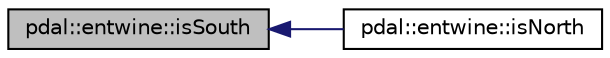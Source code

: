 digraph "pdal::entwine::isSouth"
{
  edge [fontname="Helvetica",fontsize="10",labelfontname="Helvetica",labelfontsize="10"];
  node [fontname="Helvetica",fontsize="10",shape=record];
  rankdir="LR";
  Node1 [label="pdal::entwine::isSouth",height=0.2,width=0.4,color="black", fillcolor="grey75", style="filled", fontcolor="black"];
  Node1 -> Node2 [dir="back",color="midnightblue",fontsize="10",style="solid",fontname="Helvetica"];
  Node2 [label="pdal::entwine::isNorth",height=0.2,width=0.4,color="black", fillcolor="white", style="filled",URL="$namespacepdal_1_1entwine.html#a7a16f841df4253bafa911bf210ac12f1"];
}
